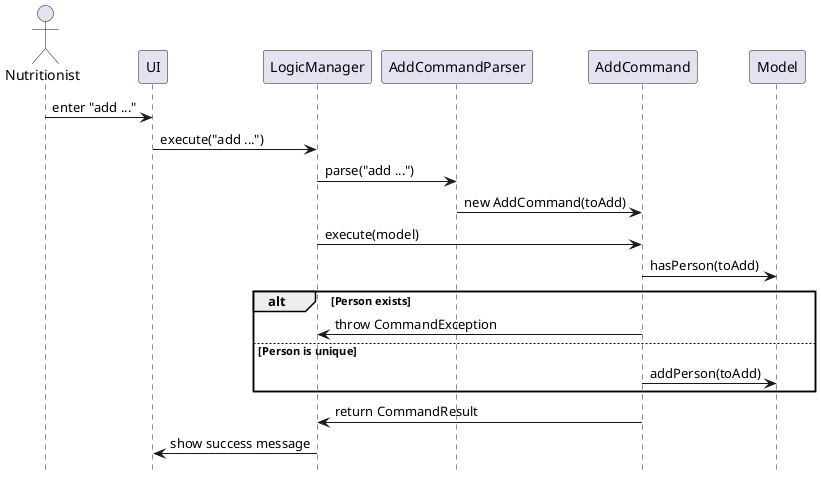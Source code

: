 @startuml
actor Nutritionist
participant UI
participant LogicManager
participant AddCommandParser
participant AddCommand
participant Model

Nutritionist -> UI : enter "add ..."
UI -> LogicManager : execute("add ...")
LogicManager -> AddCommandParser : parse("add ...")
AddCommandParser -> AddCommand : new AddCommand(toAdd)
LogicManager -> AddCommand : execute(model)
AddCommand -> Model : hasPerson(toAdd)
alt Person exists
    AddCommand -> LogicManager : throw CommandException
else Person is unique
    AddCommand -> Model : addPerson(toAdd)
end
AddCommand -> LogicManager : return CommandResult
LogicManager -> UI : show success message

hide footbox
@enduml
